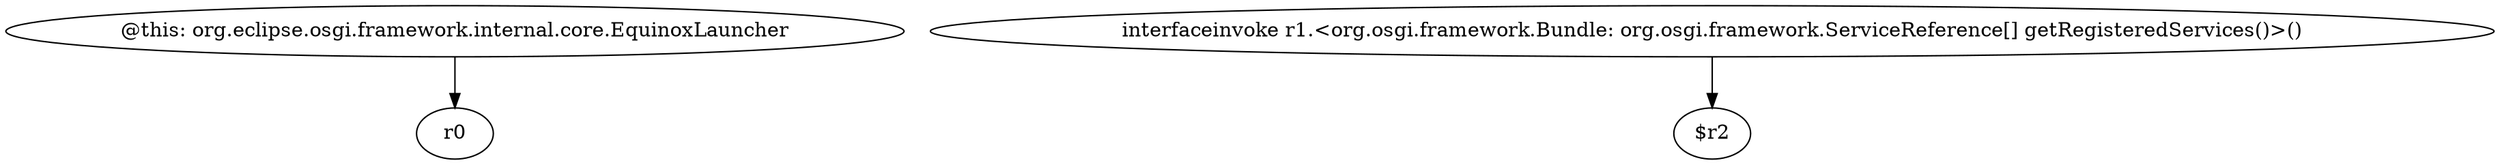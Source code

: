 digraph g {
0[label="@this: org.eclipse.osgi.framework.internal.core.EquinoxLauncher"]
1[label="r0"]
0->1[label=""]
2[label="interfaceinvoke r1.<org.osgi.framework.Bundle: org.osgi.framework.ServiceReference[] getRegisteredServices()>()"]
3[label="$r2"]
2->3[label=""]
}